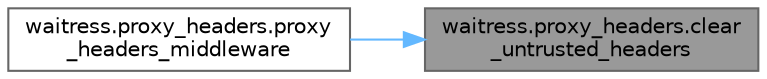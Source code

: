 digraph "waitress.proxy_headers.clear_untrusted_headers"
{
 // LATEX_PDF_SIZE
  bgcolor="transparent";
  edge [fontname=Helvetica,fontsize=10,labelfontname=Helvetica,labelfontsize=10];
  node [fontname=Helvetica,fontsize=10,shape=box,height=0.2,width=0.4];
  rankdir="RL";
  Node1 [id="Node000001",label="waitress.proxy_headers.clear\l_untrusted_headers",height=0.2,width=0.4,color="gray40", fillcolor="grey60", style="filled", fontcolor="black",tooltip=" "];
  Node1 -> Node2 [id="edge1_Node000001_Node000002",dir="back",color="steelblue1",style="solid",tooltip=" "];
  Node2 [id="Node000002",label="waitress.proxy_headers.proxy\l_headers_middleware",height=0.2,width=0.4,color="grey40", fillcolor="white", style="filled",URL="$namespacewaitress_1_1proxy__headers.html#a191059596a8d82c8a92371f1d6d9a17f",tooltip=" "];
}

